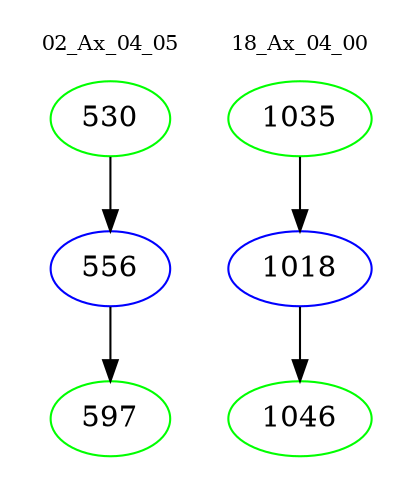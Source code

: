 digraph{
subgraph cluster_0 {
color = white
label = "02_Ax_04_05";
fontsize=10;
T0_530 [label="530", color="green"]
T0_530 -> T0_556 [color="black"]
T0_556 [label="556", color="blue"]
T0_556 -> T0_597 [color="black"]
T0_597 [label="597", color="green"]
}
subgraph cluster_1 {
color = white
label = "18_Ax_04_00";
fontsize=10;
T1_1035 [label="1035", color="green"]
T1_1035 -> T1_1018 [color="black"]
T1_1018 [label="1018", color="blue"]
T1_1018 -> T1_1046 [color="black"]
T1_1046 [label="1046", color="green"]
}
}
